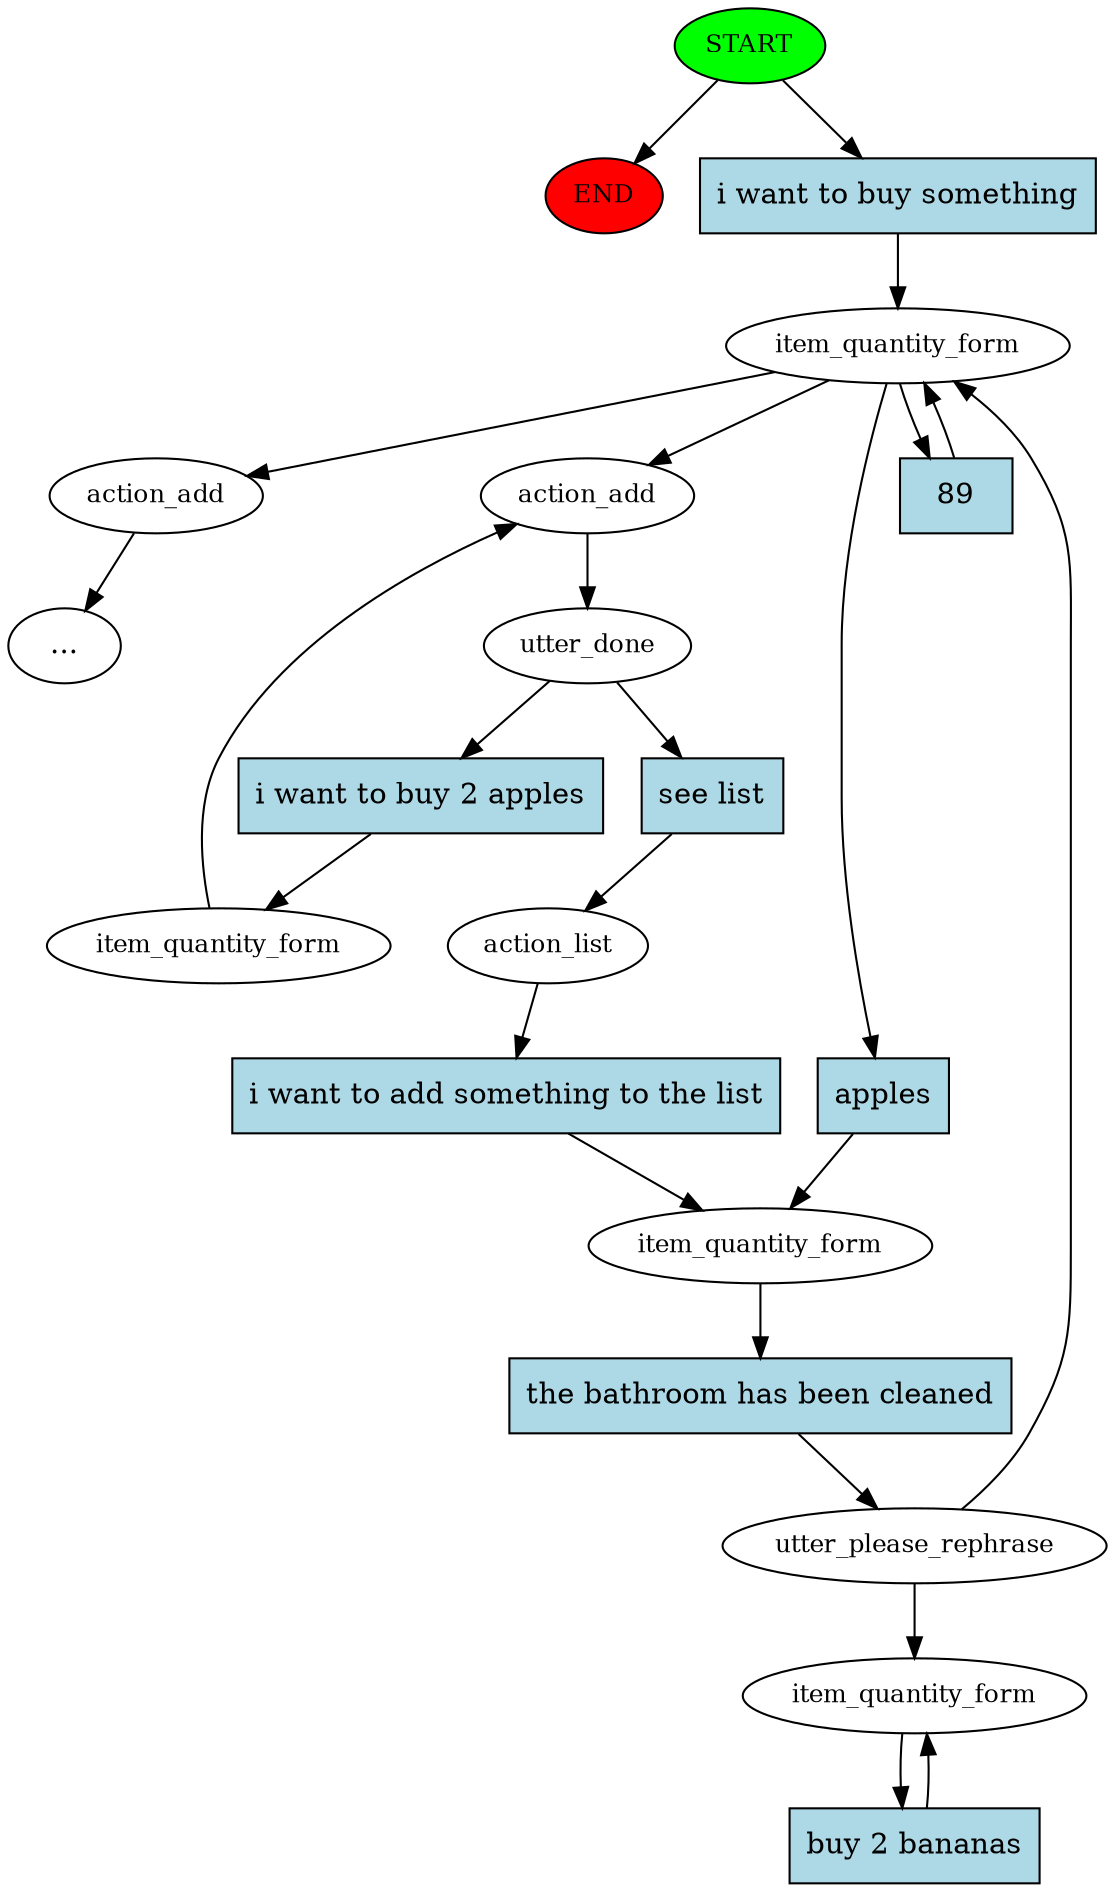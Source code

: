 digraph  {
0 [class="start active", fillcolor=green, fontsize=12, label=START, style=filled];
"-1" [class=end, fillcolor=red, fontsize=12, label=END, style=filled];
1 [class=active, fontsize=12, label=item_quantity_form];
2 [class="", fontsize=12, label=action_add];
"-3" [class=ellipsis, label="..."];
4 [class=active, fontsize=12, label=item_quantity_form];
5 [class=active, fontsize=12, label=utter_please_rephrase];
8 [class=active, fontsize=12, label=action_add];
9 [class=active, fontsize=12, label=utter_done];
10 [class=active, fontsize=12, label=item_quantity_form];
13 [class=active, fontsize=12, label=action_list];
16 [class="active dashed", fontsize=12, label=item_quantity_form];
18 [class="intent active", fillcolor=lightblue, label="i want to buy something", shape=rect, style=filled];
19 [class="intent active", fillcolor=lightblue, label=apples, shape=rect, style=filled];
20 [class="intent active", fillcolor=lightblue, label=89, shape=rect, style=filled];
21 [class="intent active", fillcolor=lightblue, label="the bathroom has been cleaned", shape=rect, style=filled];
22 [class="intent active", fillcolor=lightblue, label="i want to buy 2 apples", shape=rect, style=filled];
23 [class="intent active", fillcolor=lightblue, label="see list", shape=rect, style=filled];
24 [class="intent active", fillcolor=lightblue, label="i want to add something to the list", shape=rect, style=filled];
25 [class="intent active", fillcolor=lightblue, label="buy 2 bananas", shape=rect, style=filled];
0 -> "-1"  [class="", key=NONE, label=""];
0 -> 18  [class=active, key=0];
1 -> 2  [class="", key=NONE, label=""];
1 -> 8  [class=active, key=NONE, label=""];
1 -> 19  [class=active, key=0];
1 -> 20  [class=active, key=0];
2 -> "-3"  [class="", key=NONE, label=""];
4 -> 21  [class=active, key=0];
5 -> 16  [class=active, key=NONE, label=""];
5 -> 1  [class=active, key=NONE, label=""];
8 -> 9  [class=active, key=NONE, label=""];
9 -> 22  [class=active, key=0];
9 -> 23  [class=active, key=0];
10 -> 8  [class=active, key=NONE, label=""];
13 -> 24  [class=active, key=0];
16 -> 25  [class=active, key=0];
18 -> 1  [class=active, key=0];
19 -> 4  [class=active, key=0];
20 -> 1  [class=active, key=0];
21 -> 5  [class=active, key=0];
22 -> 10  [class=active, key=0];
23 -> 13  [class=active, key=0];
24 -> 4  [class=active, key=0];
25 -> 16  [class=active, key=0];
}
